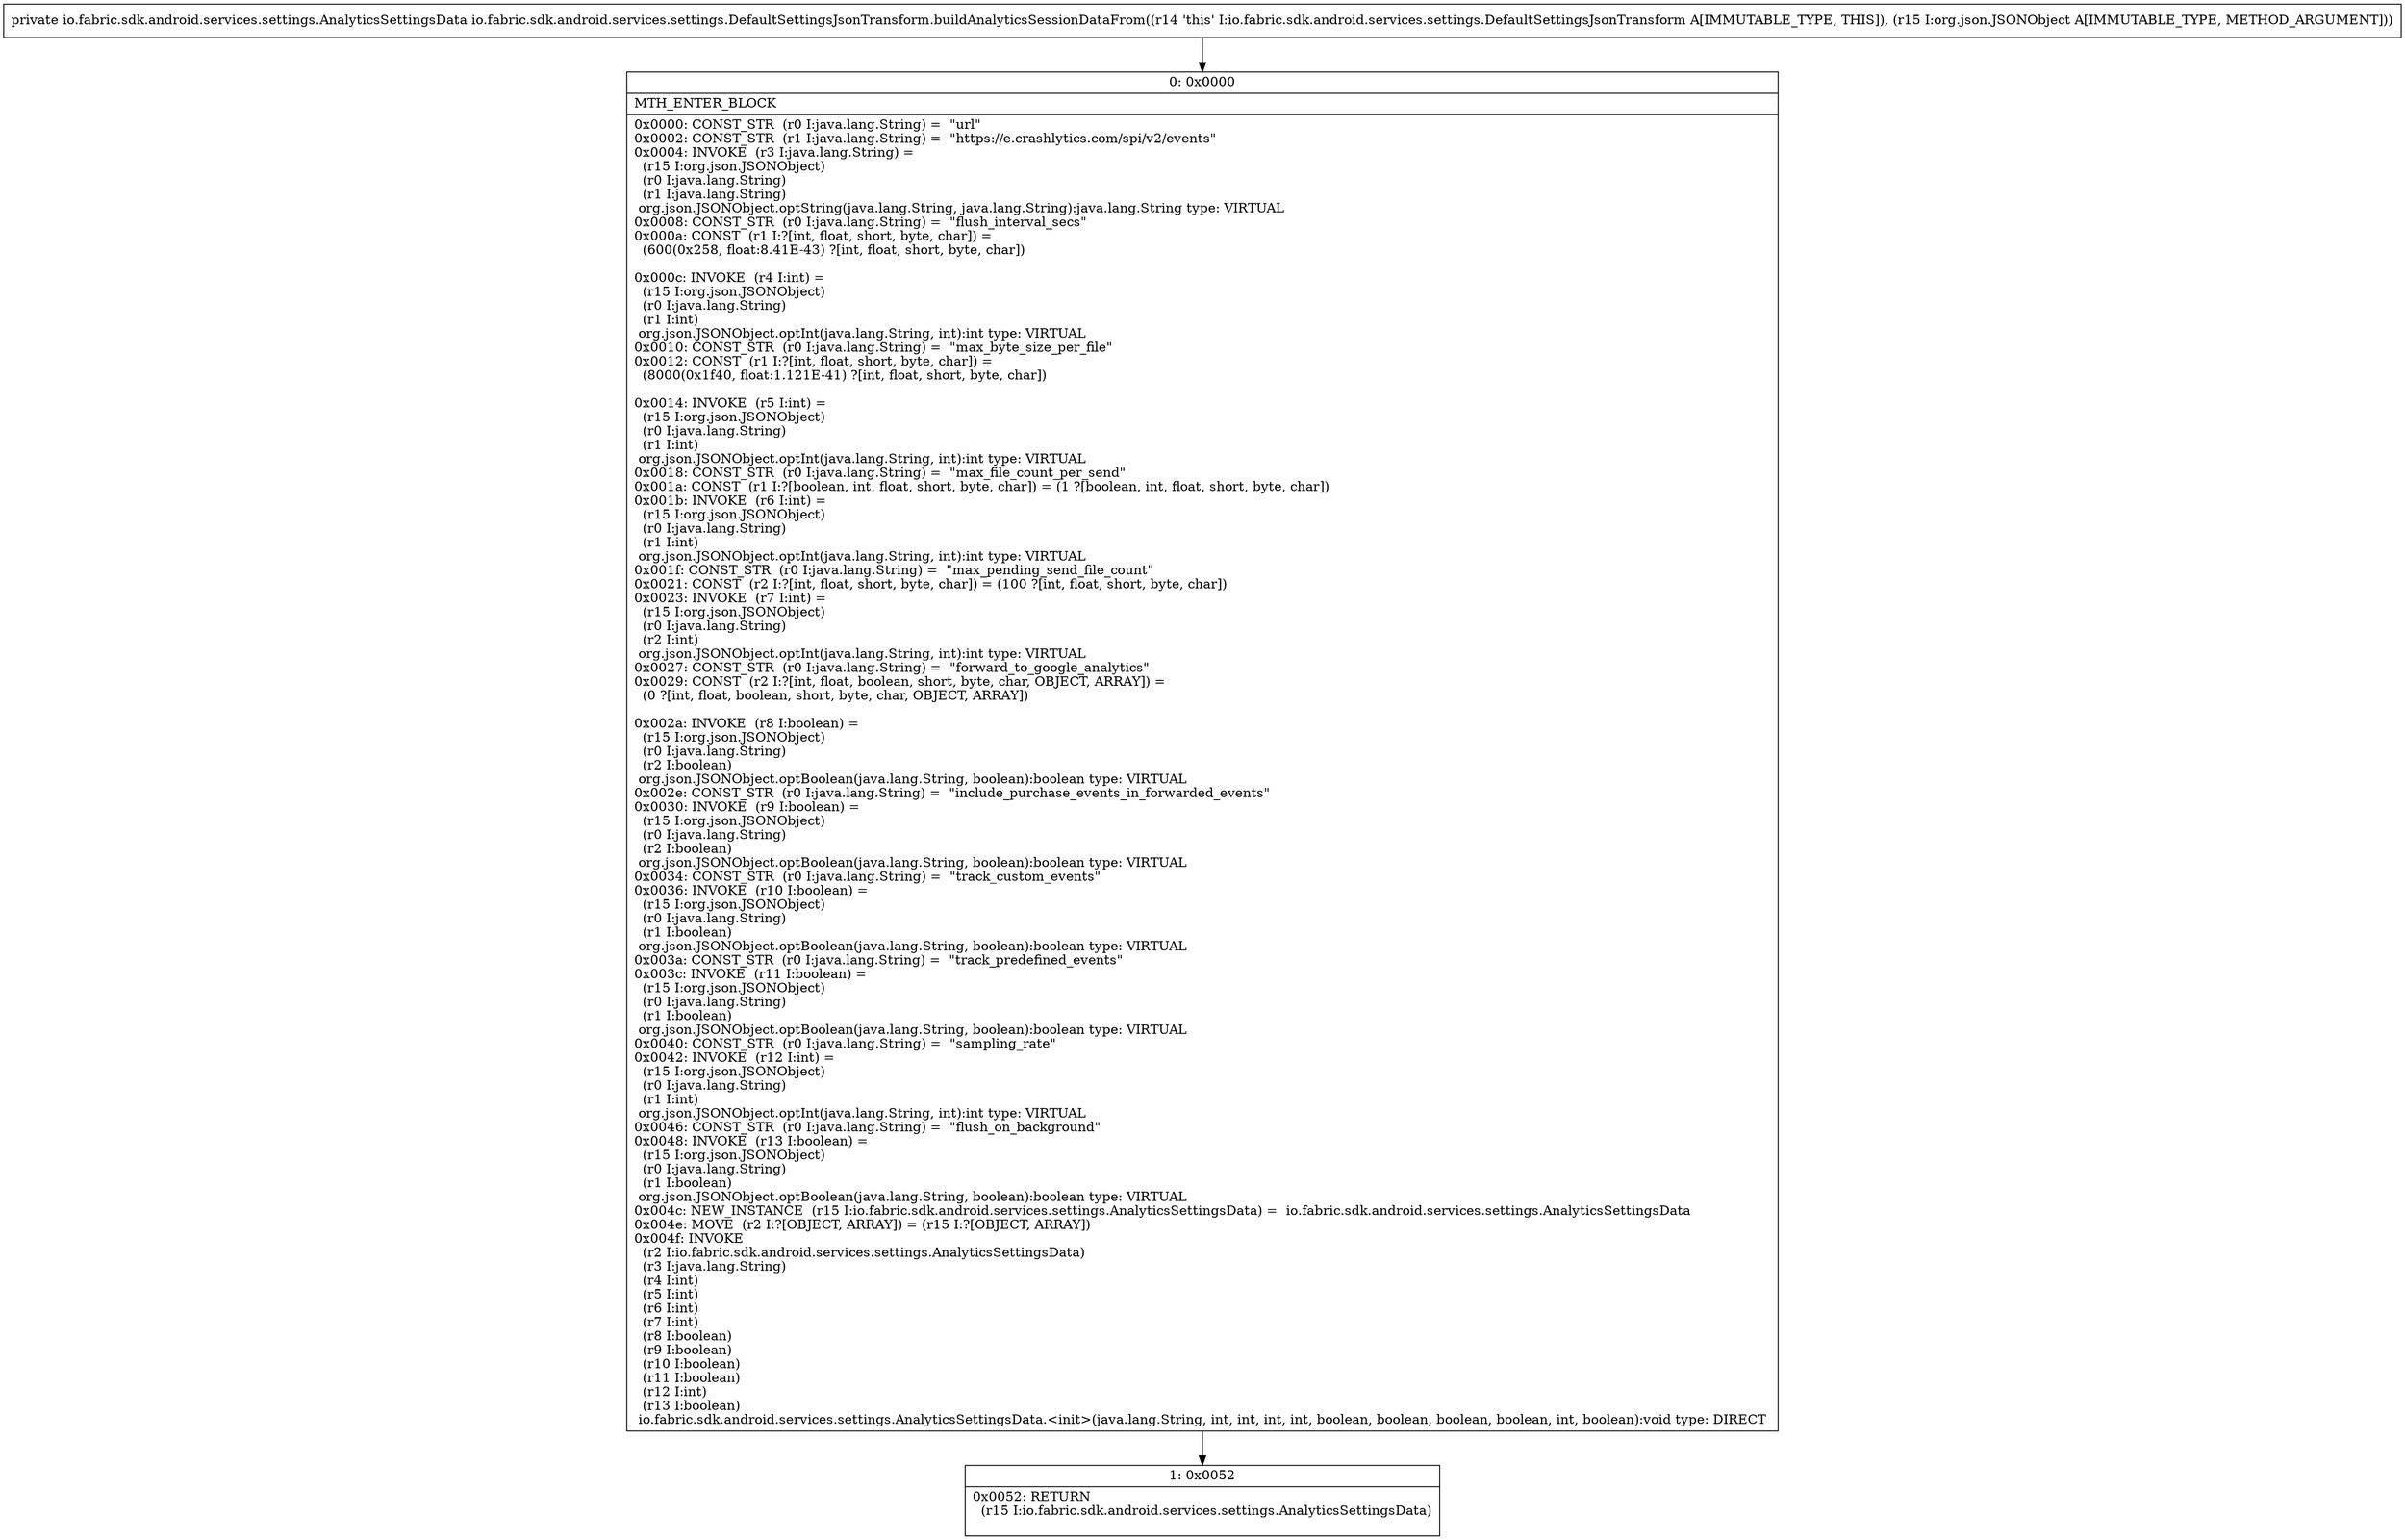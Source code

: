 digraph "CFG forio.fabric.sdk.android.services.settings.DefaultSettingsJsonTransform.buildAnalyticsSessionDataFrom(Lorg\/json\/JSONObject;)Lio\/fabric\/sdk\/android\/services\/settings\/AnalyticsSettingsData;" {
Node_0 [shape=record,label="{0\:\ 0x0000|MTH_ENTER_BLOCK\l|0x0000: CONST_STR  (r0 I:java.lang.String) =  \"url\" \l0x0002: CONST_STR  (r1 I:java.lang.String) =  \"https:\/\/e.crashlytics.com\/spi\/v2\/events\" \l0x0004: INVOKE  (r3 I:java.lang.String) = \l  (r15 I:org.json.JSONObject)\l  (r0 I:java.lang.String)\l  (r1 I:java.lang.String)\l org.json.JSONObject.optString(java.lang.String, java.lang.String):java.lang.String type: VIRTUAL \l0x0008: CONST_STR  (r0 I:java.lang.String) =  \"flush_interval_secs\" \l0x000a: CONST  (r1 I:?[int, float, short, byte, char]) = \l  (600(0x258, float:8.41E\-43) ?[int, float, short, byte, char])\l \l0x000c: INVOKE  (r4 I:int) = \l  (r15 I:org.json.JSONObject)\l  (r0 I:java.lang.String)\l  (r1 I:int)\l org.json.JSONObject.optInt(java.lang.String, int):int type: VIRTUAL \l0x0010: CONST_STR  (r0 I:java.lang.String) =  \"max_byte_size_per_file\" \l0x0012: CONST  (r1 I:?[int, float, short, byte, char]) = \l  (8000(0x1f40, float:1.121E\-41) ?[int, float, short, byte, char])\l \l0x0014: INVOKE  (r5 I:int) = \l  (r15 I:org.json.JSONObject)\l  (r0 I:java.lang.String)\l  (r1 I:int)\l org.json.JSONObject.optInt(java.lang.String, int):int type: VIRTUAL \l0x0018: CONST_STR  (r0 I:java.lang.String) =  \"max_file_count_per_send\" \l0x001a: CONST  (r1 I:?[boolean, int, float, short, byte, char]) = (1 ?[boolean, int, float, short, byte, char]) \l0x001b: INVOKE  (r6 I:int) = \l  (r15 I:org.json.JSONObject)\l  (r0 I:java.lang.String)\l  (r1 I:int)\l org.json.JSONObject.optInt(java.lang.String, int):int type: VIRTUAL \l0x001f: CONST_STR  (r0 I:java.lang.String) =  \"max_pending_send_file_count\" \l0x0021: CONST  (r2 I:?[int, float, short, byte, char]) = (100 ?[int, float, short, byte, char]) \l0x0023: INVOKE  (r7 I:int) = \l  (r15 I:org.json.JSONObject)\l  (r0 I:java.lang.String)\l  (r2 I:int)\l org.json.JSONObject.optInt(java.lang.String, int):int type: VIRTUAL \l0x0027: CONST_STR  (r0 I:java.lang.String) =  \"forward_to_google_analytics\" \l0x0029: CONST  (r2 I:?[int, float, boolean, short, byte, char, OBJECT, ARRAY]) = \l  (0 ?[int, float, boolean, short, byte, char, OBJECT, ARRAY])\l \l0x002a: INVOKE  (r8 I:boolean) = \l  (r15 I:org.json.JSONObject)\l  (r0 I:java.lang.String)\l  (r2 I:boolean)\l org.json.JSONObject.optBoolean(java.lang.String, boolean):boolean type: VIRTUAL \l0x002e: CONST_STR  (r0 I:java.lang.String) =  \"include_purchase_events_in_forwarded_events\" \l0x0030: INVOKE  (r9 I:boolean) = \l  (r15 I:org.json.JSONObject)\l  (r0 I:java.lang.String)\l  (r2 I:boolean)\l org.json.JSONObject.optBoolean(java.lang.String, boolean):boolean type: VIRTUAL \l0x0034: CONST_STR  (r0 I:java.lang.String) =  \"track_custom_events\" \l0x0036: INVOKE  (r10 I:boolean) = \l  (r15 I:org.json.JSONObject)\l  (r0 I:java.lang.String)\l  (r1 I:boolean)\l org.json.JSONObject.optBoolean(java.lang.String, boolean):boolean type: VIRTUAL \l0x003a: CONST_STR  (r0 I:java.lang.String) =  \"track_predefined_events\" \l0x003c: INVOKE  (r11 I:boolean) = \l  (r15 I:org.json.JSONObject)\l  (r0 I:java.lang.String)\l  (r1 I:boolean)\l org.json.JSONObject.optBoolean(java.lang.String, boolean):boolean type: VIRTUAL \l0x0040: CONST_STR  (r0 I:java.lang.String) =  \"sampling_rate\" \l0x0042: INVOKE  (r12 I:int) = \l  (r15 I:org.json.JSONObject)\l  (r0 I:java.lang.String)\l  (r1 I:int)\l org.json.JSONObject.optInt(java.lang.String, int):int type: VIRTUAL \l0x0046: CONST_STR  (r0 I:java.lang.String) =  \"flush_on_background\" \l0x0048: INVOKE  (r13 I:boolean) = \l  (r15 I:org.json.JSONObject)\l  (r0 I:java.lang.String)\l  (r1 I:boolean)\l org.json.JSONObject.optBoolean(java.lang.String, boolean):boolean type: VIRTUAL \l0x004c: NEW_INSTANCE  (r15 I:io.fabric.sdk.android.services.settings.AnalyticsSettingsData) =  io.fabric.sdk.android.services.settings.AnalyticsSettingsData \l0x004e: MOVE  (r2 I:?[OBJECT, ARRAY]) = (r15 I:?[OBJECT, ARRAY]) \l0x004f: INVOKE  \l  (r2 I:io.fabric.sdk.android.services.settings.AnalyticsSettingsData)\l  (r3 I:java.lang.String)\l  (r4 I:int)\l  (r5 I:int)\l  (r6 I:int)\l  (r7 I:int)\l  (r8 I:boolean)\l  (r9 I:boolean)\l  (r10 I:boolean)\l  (r11 I:boolean)\l  (r12 I:int)\l  (r13 I:boolean)\l io.fabric.sdk.android.services.settings.AnalyticsSettingsData.\<init\>(java.lang.String, int, int, int, int, boolean, boolean, boolean, boolean, int, boolean):void type: DIRECT \l}"];
Node_1 [shape=record,label="{1\:\ 0x0052|0x0052: RETURN  \l  (r15 I:io.fabric.sdk.android.services.settings.AnalyticsSettingsData)\l \l}"];
MethodNode[shape=record,label="{private io.fabric.sdk.android.services.settings.AnalyticsSettingsData io.fabric.sdk.android.services.settings.DefaultSettingsJsonTransform.buildAnalyticsSessionDataFrom((r14 'this' I:io.fabric.sdk.android.services.settings.DefaultSettingsJsonTransform A[IMMUTABLE_TYPE, THIS]), (r15 I:org.json.JSONObject A[IMMUTABLE_TYPE, METHOD_ARGUMENT])) }"];
MethodNode -> Node_0;
Node_0 -> Node_1;
}

